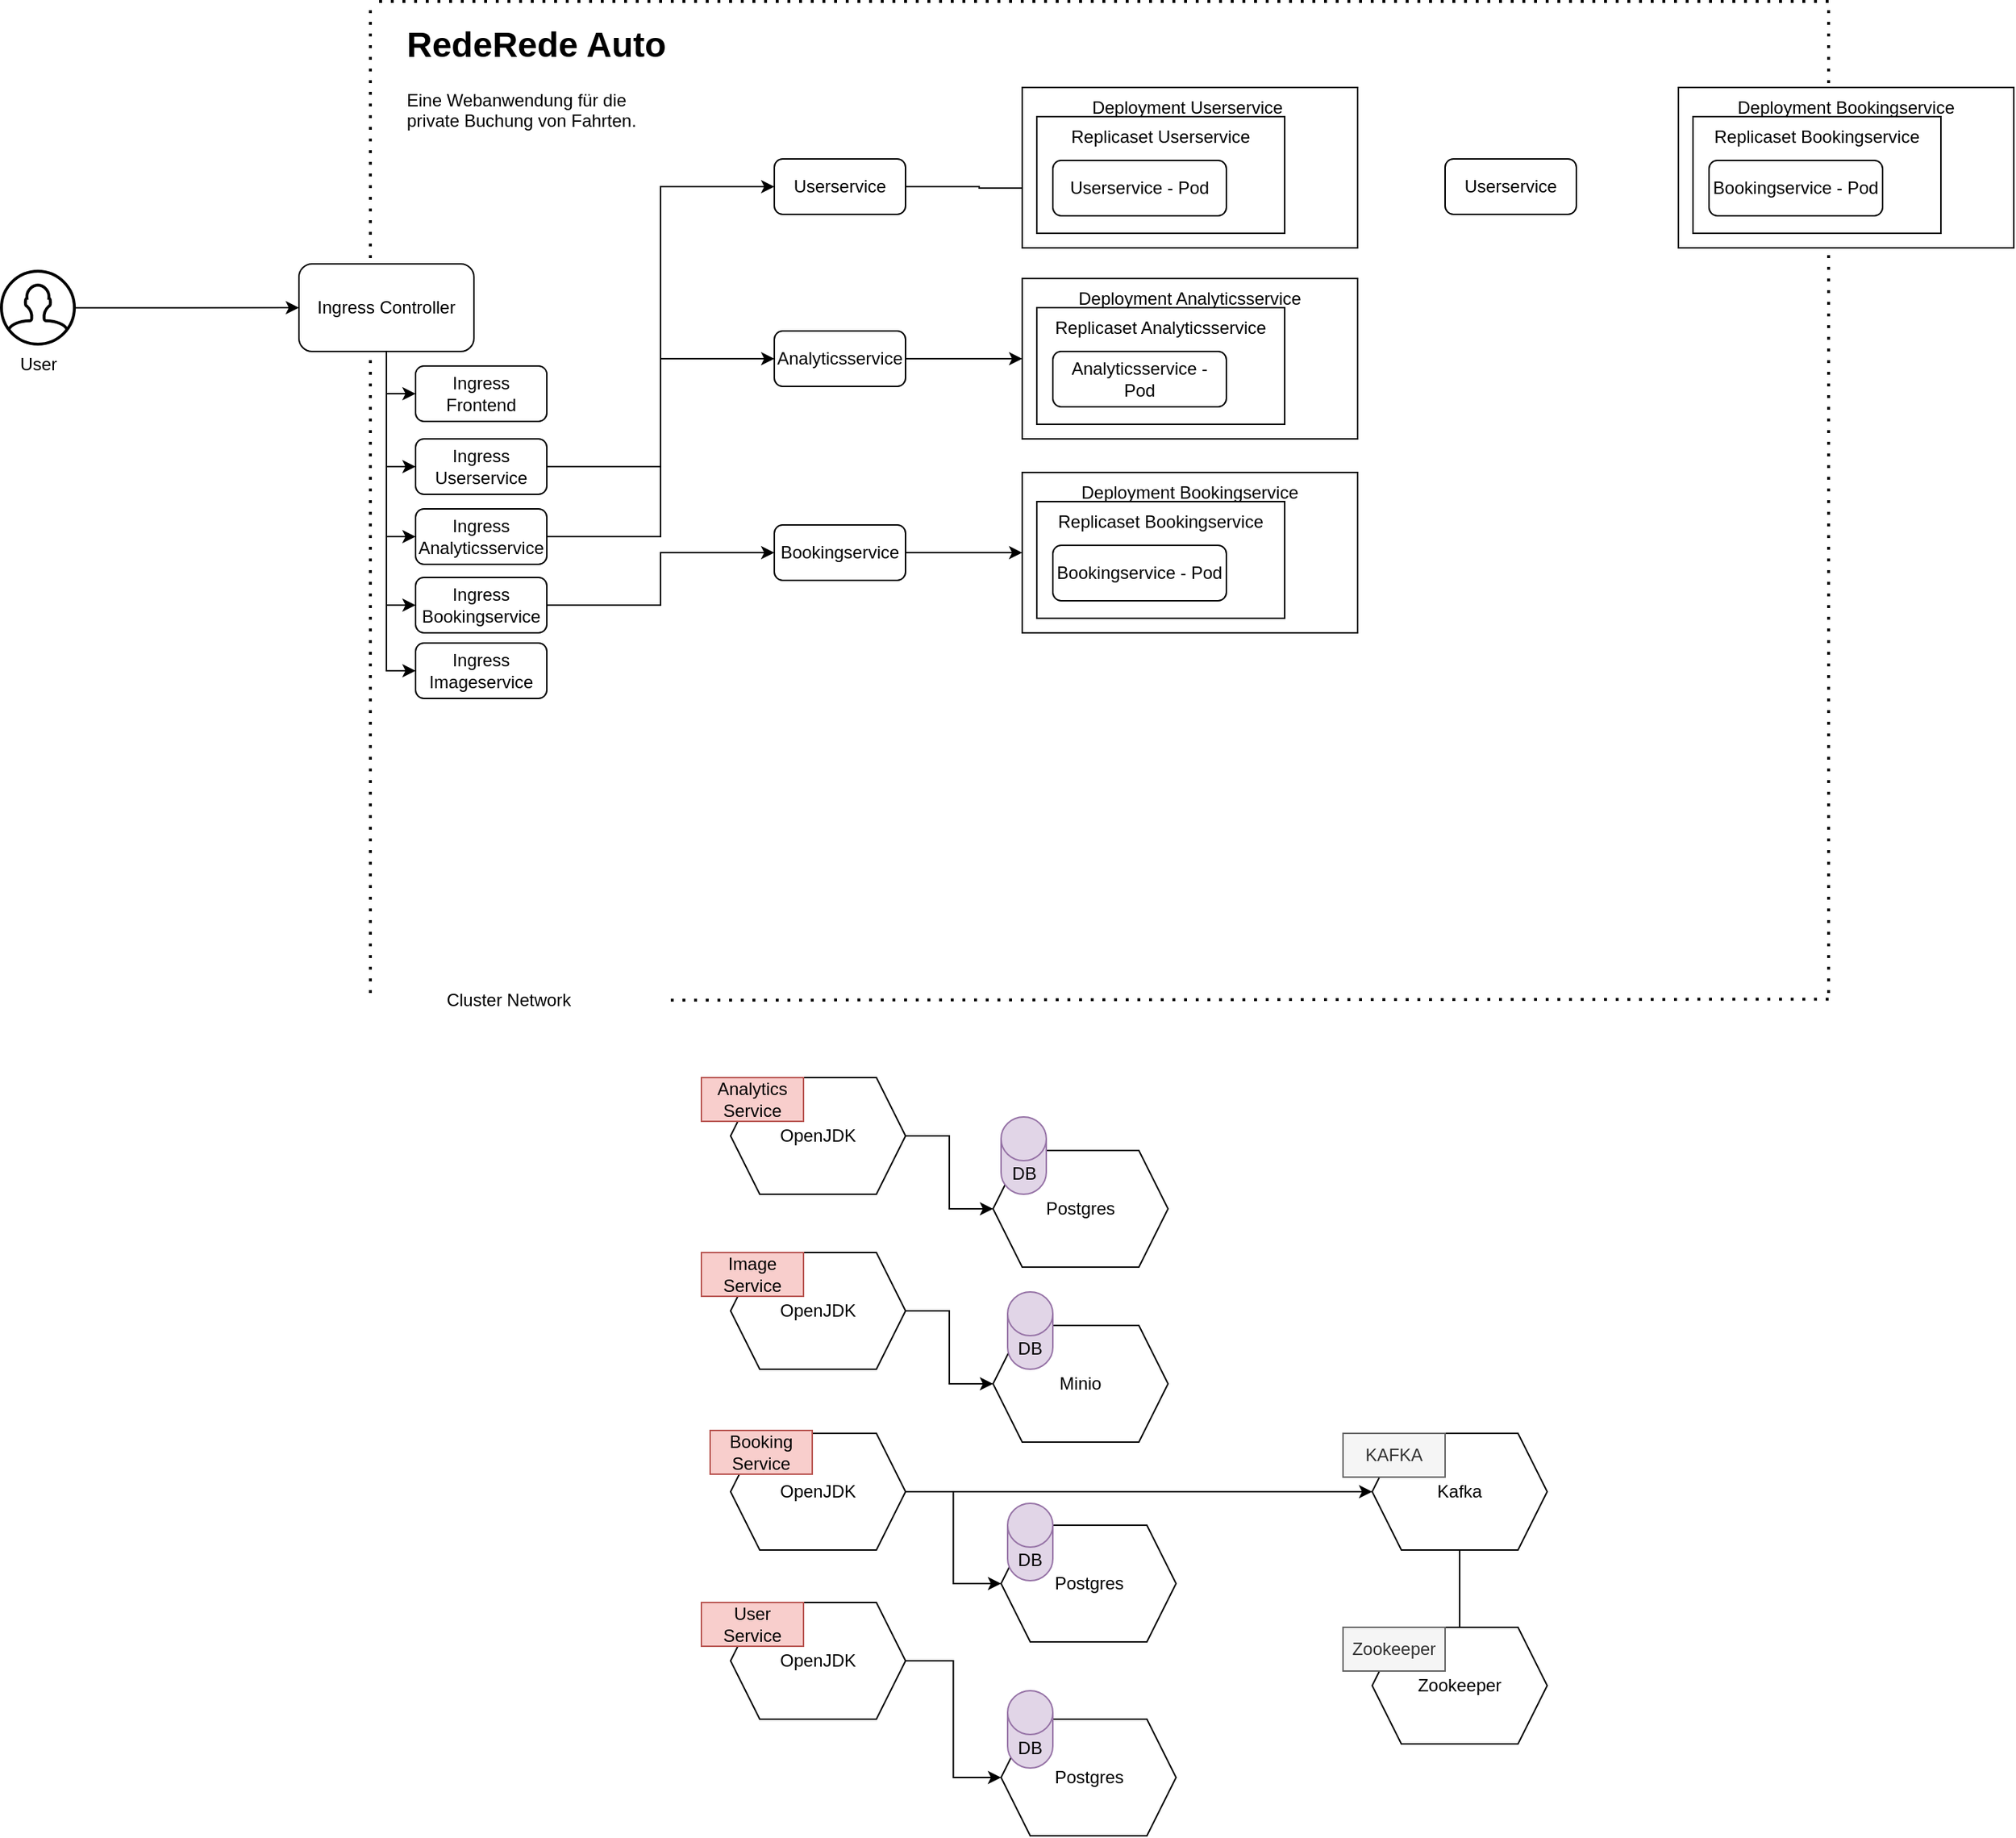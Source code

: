 <mxfile version="20.3.0" type="device"><diagram id="EnnGMFqGFjlySTpV-6oS" name="Seite-1"><mxGraphModel dx="3258" dy="1360" grid="1" gridSize="10" guides="1" tooltips="1" connect="1" arrows="1" fold="1" page="1" pageScale="1" pageWidth="827" pageHeight="1169" math="0" shadow="0"><root><mxCell id="0"/><mxCell id="1" parent="0"/><mxCell id="kcmOmSuq_RqTX71byDob-1" style="edgeStyle=orthogonalEdgeStyle;rounded=0;orthogonalLoop=1;jettySize=auto;html=1;entryX=0;entryY=0.5;entryDx=0;entryDy=0;fontSize=11;" edge="1" parent="1" source="kcmOmSuq_RqTX71byDob-2" target="kcmOmSuq_RqTX71byDob-33"><mxGeometry relative="1" as="geometry"/></mxCell><mxCell id="kcmOmSuq_RqTX71byDob-2" value="OpenJDK" style="shape=hexagon;perimeter=hexagonPerimeter2;whiteSpace=wrap;html=1;fixedSize=1;" vertex="1" parent="1"><mxGeometry x="280" y="910" width="120" height="80" as="geometry"/></mxCell><mxCell id="kcmOmSuq_RqTX71byDob-3" value="&lt;h1&gt;&lt;span style=&quot;background-color: initial;&quot;&gt;RedeRede Auto&lt;/span&gt;&lt;/h1&gt;&lt;div&gt;&lt;span style=&quot;background-color: initial;&quot;&gt;Eine Webanwendung für die private Buchung von Fahrten.&lt;/span&gt;&lt;/div&gt;" style="text;html=1;strokeColor=none;fillColor=none;spacing=5;spacingTop=-20;whiteSpace=wrap;overflow=hidden;rounded=0;" vertex="1" parent="1"><mxGeometry x="53" y="62" width="190" height="120" as="geometry"/></mxCell><mxCell id="kcmOmSuq_RqTX71byDob-4" value="" style="endArrow=none;dashed=1;html=1;dashPattern=1 3;strokeWidth=2;rounded=0;" edge="1" parent="1"><mxGeometry width="50" height="50" relative="1" as="geometry"><mxPoint x="1033.0" y="732" as="sourcePoint"/><mxPoint x="1033.0" y="52" as="targetPoint"/></mxGeometry></mxCell><mxCell id="kcmOmSuq_RqTX71byDob-5" value="" style="endArrow=none;dashed=1;html=1;dashPattern=1 3;strokeWidth=2;rounded=0;" edge="1" parent="1"><mxGeometry width="50" height="50" relative="1" as="geometry"><mxPoint x="33" y="732" as="sourcePoint"/><mxPoint x="33" y="52" as="targetPoint"/></mxGeometry></mxCell><mxCell id="kcmOmSuq_RqTX71byDob-6" value="" style="endArrow=none;dashed=1;html=1;dashPattern=1 3;strokeWidth=2;rounded=0;" edge="1" parent="1"><mxGeometry width="50" height="50" relative="1" as="geometry"><mxPoint x="1033.0" y="52" as="sourcePoint"/><mxPoint x="33" y="52" as="targetPoint"/></mxGeometry></mxCell><mxCell id="kcmOmSuq_RqTX71byDob-7" value="Cluster Network" style="text;html=1;strokeColor=none;fillColor=none;align=center;verticalAlign=middle;whiteSpace=wrap;rounded=0;labelBackgroundColor=#FFFFFF;" vertex="1" parent="1"><mxGeometry x="23" y="722" width="210" height="30" as="geometry"/></mxCell><mxCell id="kcmOmSuq_RqTX71byDob-8" value="" style="endArrow=none;dashed=1;html=1;dashPattern=1 3;strokeWidth=2;rounded=0;" edge="1" parent="1" target="kcmOmSuq_RqTX71byDob-7"><mxGeometry width="50" height="50" relative="1" as="geometry"><mxPoint x="1033.0" y="736.23" as="sourcePoint"/><mxPoint x="103" y="736.976" as="targetPoint"/></mxGeometry></mxCell><mxCell id="kcmOmSuq_RqTX71byDob-16" value="User" style="html=1;verticalLabelPosition=bottom;align=center;labelBackgroundColor=#ffffff;verticalAlign=top;strokeWidth=2;strokeColor=#000000;shadow=0;dashed=0;shape=mxgraph.ios7.icons.user;" vertex="1" parent="1"><mxGeometry x="-220" y="237" width="50" height="50" as="geometry"/></mxCell><mxCell id="kcmOmSuq_RqTX71byDob-17" value="" style="endArrow=classic;html=1;rounded=0;exitX=1.018;exitY=0.503;exitDx=0;exitDy=0;exitPerimeter=0;entryX=0;entryY=0.5;entryDx=0;entryDy=0;" edge="1" parent="1" source="kcmOmSuq_RqTX71byDob-16" target="kcmOmSuq_RqTX71byDob-48"><mxGeometry width="50" height="50" relative="1" as="geometry"><mxPoint x="-47" y="429" as="sourcePoint"/><mxPoint x="-27" y="449" as="targetPoint"/></mxGeometry></mxCell><mxCell id="kcmOmSuq_RqTX71byDob-21" style="edgeStyle=orthogonalEdgeStyle;rounded=0;orthogonalLoop=1;jettySize=auto;html=1;entryX=0;entryY=0.5;entryDx=0;entryDy=0;fontSize=11;" edge="1" parent="1" source="kcmOmSuq_RqTX71byDob-22" target="kcmOmSuq_RqTX71byDob-35"><mxGeometry relative="1" as="geometry"/></mxCell><mxCell id="kcmOmSuq_RqTX71byDob-22" value="OpenJDK" style="shape=hexagon;perimeter=hexagonPerimeter2;whiteSpace=wrap;html=1;fixedSize=1;" vertex="1" parent="1"><mxGeometry x="280" y="1150" width="120" height="80" as="geometry"/></mxCell><mxCell id="kcmOmSuq_RqTX71byDob-23" style="edgeStyle=orthogonalEdgeStyle;rounded=0;orthogonalLoop=1;jettySize=auto;html=1;entryX=0;entryY=0.5;entryDx=0;entryDy=0;fontSize=11;" edge="1" parent="1" source="kcmOmSuq_RqTX71byDob-24" target="kcmOmSuq_RqTX71byDob-34"><mxGeometry relative="1" as="geometry"/></mxCell><mxCell id="kcmOmSuq_RqTX71byDob-24" value="OpenJDK" style="shape=hexagon;perimeter=hexagonPerimeter2;whiteSpace=wrap;html=1;fixedSize=1;" vertex="1" parent="1"><mxGeometry x="280" y="790" width="120" height="80" as="geometry"/></mxCell><mxCell id="kcmOmSuq_RqTX71byDob-25" value="User Service" style="rounded=0;whiteSpace=wrap;html=1;fillColor=#f8cecc;strokeColor=#b85450;fontColor=#000000;imageWidth=24;" vertex="1" parent="1"><mxGeometry x="260" y="1150" width="70" height="30" as="geometry"/></mxCell><mxCell id="kcmOmSuq_RqTX71byDob-26" value="Analytics Service" style="rounded=0;whiteSpace=wrap;html=1;fillColor=#f8cecc;strokeColor=#b85450;fontColor=#000000;imageWidth=24;" vertex="1" parent="1"><mxGeometry x="260" y="790" width="70" height="30" as="geometry"/></mxCell><mxCell id="kcmOmSuq_RqTX71byDob-27" style="edgeStyle=orthogonalEdgeStyle;rounded=0;orthogonalLoop=1;jettySize=auto;html=1;entryX=0;entryY=0.5;entryDx=0;entryDy=0;fontSize=11;" edge="1" parent="1" source="kcmOmSuq_RqTX71byDob-29" target="kcmOmSuq_RqTX71byDob-32"><mxGeometry relative="1" as="geometry"/></mxCell><mxCell id="kcmOmSuq_RqTX71byDob-28" style="edgeStyle=orthogonalEdgeStyle;rounded=0;orthogonalLoop=1;jettySize=auto;html=1;entryX=0;entryY=0.5;entryDx=0;entryDy=0;fontSize=11;" edge="1" parent="1" source="kcmOmSuq_RqTX71byDob-29" target="kcmOmSuq_RqTX71byDob-41"><mxGeometry relative="1" as="geometry"/></mxCell><mxCell id="kcmOmSuq_RqTX71byDob-29" value="OpenJDK" style="shape=hexagon;perimeter=hexagonPerimeter2;whiteSpace=wrap;html=1;fixedSize=1;" vertex="1" parent="1"><mxGeometry x="280" y="1034" width="120" height="80" as="geometry"/></mxCell><mxCell id="kcmOmSuq_RqTX71byDob-30" value="Booking Service" style="rounded=0;whiteSpace=wrap;html=1;fillColor=#f8cecc;strokeColor=#b85450;fontColor=#000000;imageWidth=24;" vertex="1" parent="1"><mxGeometry x="266" y="1032" width="70" height="30" as="geometry"/></mxCell><mxCell id="kcmOmSuq_RqTX71byDob-31" value="Image Service" style="rounded=0;whiteSpace=wrap;html=1;fillColor=#f8cecc;strokeColor=#b85450;fontColor=#000000;imageWidth=24;" vertex="1" parent="1"><mxGeometry x="260" y="910" width="70" height="30" as="geometry"/></mxCell><mxCell id="kcmOmSuq_RqTX71byDob-32" value="Postgres" style="shape=hexagon;perimeter=hexagonPerimeter2;whiteSpace=wrap;html=1;fixedSize=1;" vertex="1" parent="1"><mxGeometry x="465.5" y="1097" width="120" height="80" as="geometry"/></mxCell><mxCell id="kcmOmSuq_RqTX71byDob-33" value="Minio" style="shape=hexagon;perimeter=hexagonPerimeter2;whiteSpace=wrap;html=1;fixedSize=1;" vertex="1" parent="1"><mxGeometry x="460" y="960" width="120" height="80" as="geometry"/></mxCell><mxCell id="kcmOmSuq_RqTX71byDob-34" value="Postgres" style="shape=hexagon;perimeter=hexagonPerimeter2;whiteSpace=wrap;html=1;fixedSize=1;" vertex="1" parent="1"><mxGeometry x="460" y="840" width="120" height="80" as="geometry"/></mxCell><mxCell id="kcmOmSuq_RqTX71byDob-35" value="Postgres" style="shape=hexagon;perimeter=hexagonPerimeter2;whiteSpace=wrap;html=1;fixedSize=1;" vertex="1" parent="1"><mxGeometry x="465.5" y="1230" width="120" height="80" as="geometry"/></mxCell><mxCell id="kcmOmSuq_RqTX71byDob-36" value="DB" style="shape=cylinder3;whiteSpace=wrap;html=1;boundedLbl=1;backgroundOutline=1;size=15;fillColor=#e1d5e7;strokeColor=#9673a6;" vertex="1" parent="1"><mxGeometry x="470" y="937" width="31" height="53" as="geometry"/></mxCell><mxCell id="kcmOmSuq_RqTX71byDob-37" value="DB" style="shape=cylinder3;whiteSpace=wrap;html=1;boundedLbl=1;backgroundOutline=1;size=15;fillColor=#e1d5e7;strokeColor=#9673a6;" vertex="1" parent="1"><mxGeometry x="470" y="1210.5" width="31" height="53" as="geometry"/></mxCell><mxCell id="kcmOmSuq_RqTX71byDob-38" value="DB" style="shape=cylinder3;whiteSpace=wrap;html=1;boundedLbl=1;backgroundOutline=1;size=15;fillColor=#e1d5e7;strokeColor=#9673a6;" vertex="1" parent="1"><mxGeometry x="470" y="1082" width="31" height="53" as="geometry"/></mxCell><mxCell id="kcmOmSuq_RqTX71byDob-39" value="DB" style="shape=cylinder3;whiteSpace=wrap;html=1;boundedLbl=1;backgroundOutline=1;size=15;fillColor=#e1d5e7;strokeColor=#9673a6;" vertex="1" parent="1"><mxGeometry x="465.5" y="817" width="31" height="53" as="geometry"/></mxCell><mxCell id="kcmOmSuq_RqTX71byDob-40" style="edgeStyle=orthogonalEdgeStyle;rounded=0;orthogonalLoop=1;jettySize=auto;html=1;entryX=0.5;entryY=0;entryDx=0;entryDy=0;fontSize=11;endArrow=none;endFill=0;" edge="1" parent="1" source="kcmOmSuq_RqTX71byDob-41" target="kcmOmSuq_RqTX71byDob-43"><mxGeometry relative="1" as="geometry"/></mxCell><mxCell id="kcmOmSuq_RqTX71byDob-41" value="Kafka" style="shape=hexagon;perimeter=hexagonPerimeter2;whiteSpace=wrap;html=1;fixedSize=1;" vertex="1" parent="1"><mxGeometry x="720" y="1034" width="120" height="80" as="geometry"/></mxCell><mxCell id="kcmOmSuq_RqTX71byDob-42" value="KAFKA" style="rounded=0;whiteSpace=wrap;html=1;fillColor=#f5f5f5;fontColor=#333333;strokeColor=#666666;" vertex="1" parent="1"><mxGeometry x="700" y="1034" width="70" height="30" as="geometry"/></mxCell><mxCell id="kcmOmSuq_RqTX71byDob-43" value="Zookeeper" style="shape=hexagon;perimeter=hexagonPerimeter2;whiteSpace=wrap;html=1;fixedSize=1;" vertex="1" parent="1"><mxGeometry x="720" y="1167" width="120" height="80" as="geometry"/></mxCell><mxCell id="kcmOmSuq_RqTX71byDob-44" value="Zookeeper" style="rounded=0;whiteSpace=wrap;html=1;fillColor=#f5f5f5;fontColor=#333333;strokeColor=#666666;" vertex="1" parent="1"><mxGeometry x="700" y="1167" width="70" height="30" as="geometry"/></mxCell><mxCell id="kcmOmSuq_RqTX71byDob-59" style="edgeStyle=orthogonalEdgeStyle;rounded=0;orthogonalLoop=1;jettySize=auto;html=1;entryX=0;entryY=0.5;entryDx=0;entryDy=0;" edge="1" parent="1" source="kcmOmSuq_RqTX71byDob-48" target="kcmOmSuq_RqTX71byDob-49"><mxGeometry relative="1" as="geometry"/></mxCell><mxCell id="kcmOmSuq_RqTX71byDob-60" style="edgeStyle=orthogonalEdgeStyle;rounded=0;orthogonalLoop=1;jettySize=auto;html=1;entryX=0;entryY=0.5;entryDx=0;entryDy=0;" edge="1" parent="1" source="kcmOmSuq_RqTX71byDob-48" target="kcmOmSuq_RqTX71byDob-50"><mxGeometry relative="1" as="geometry"/></mxCell><mxCell id="kcmOmSuq_RqTX71byDob-62" style="edgeStyle=orthogonalEdgeStyle;rounded=0;orthogonalLoop=1;jettySize=auto;html=1;entryX=0;entryY=0.5;entryDx=0;entryDy=0;" edge="1" parent="1" source="kcmOmSuq_RqTX71byDob-48" target="kcmOmSuq_RqTX71byDob-51"><mxGeometry relative="1" as="geometry"/></mxCell><mxCell id="kcmOmSuq_RqTX71byDob-63" style="edgeStyle=orthogonalEdgeStyle;rounded=0;orthogonalLoop=1;jettySize=auto;html=1;entryX=0;entryY=0.5;entryDx=0;entryDy=0;" edge="1" parent="1" source="kcmOmSuq_RqTX71byDob-48" target="kcmOmSuq_RqTX71byDob-52"><mxGeometry relative="1" as="geometry"/></mxCell><mxCell id="kcmOmSuq_RqTX71byDob-64" style="edgeStyle=orthogonalEdgeStyle;rounded=0;orthogonalLoop=1;jettySize=auto;html=1;entryX=0;entryY=0.5;entryDx=0;entryDy=0;" edge="1" parent="1" source="kcmOmSuq_RqTX71byDob-48" target="kcmOmSuq_RqTX71byDob-53"><mxGeometry relative="1" as="geometry"/></mxCell><mxCell id="kcmOmSuq_RqTX71byDob-48" value="Ingress Controller" style="rounded=1;whiteSpace=wrap;html=1;" vertex="1" parent="1"><mxGeometry x="-16" y="232" width="120" height="60" as="geometry"/></mxCell><mxCell id="kcmOmSuq_RqTX71byDob-49" value="Ingress Frontend" style="rounded=1;whiteSpace=wrap;html=1;" vertex="1" parent="1"><mxGeometry x="64" y="302" width="90" height="38" as="geometry"/></mxCell><mxCell id="kcmOmSuq_RqTX71byDob-66" style="edgeStyle=orthogonalEdgeStyle;rounded=0;orthogonalLoop=1;jettySize=auto;html=1;entryX=0;entryY=0.5;entryDx=0;entryDy=0;" edge="1" parent="1" source="kcmOmSuq_RqTX71byDob-50" target="kcmOmSuq_RqTX71byDob-54"><mxGeometry relative="1" as="geometry"/></mxCell><mxCell id="kcmOmSuq_RqTX71byDob-50" value="Ingress Userservice" style="rounded=1;whiteSpace=wrap;html=1;" vertex="1" parent="1"><mxGeometry x="64" y="352" width="90" height="38" as="geometry"/></mxCell><mxCell id="kcmOmSuq_RqTX71byDob-72" style="edgeStyle=orthogonalEdgeStyle;rounded=0;orthogonalLoop=1;jettySize=auto;html=1;entryX=0;entryY=0.5;entryDx=0;entryDy=0;" edge="1" parent="1" source="kcmOmSuq_RqTX71byDob-51" target="kcmOmSuq_RqTX71byDob-68"><mxGeometry relative="1" as="geometry"/></mxCell><mxCell id="kcmOmSuq_RqTX71byDob-51" value="Ingress Analyticsservice" style="rounded=1;whiteSpace=wrap;html=1;" vertex="1" parent="1"><mxGeometry x="64" y="400" width="90" height="38" as="geometry"/></mxCell><mxCell id="kcmOmSuq_RqTX71byDob-79" style="edgeStyle=orthogonalEdgeStyle;rounded=0;orthogonalLoop=1;jettySize=auto;html=1;entryX=0;entryY=0.5;entryDx=0;entryDy=0;" edge="1" parent="1" source="kcmOmSuq_RqTX71byDob-52" target="kcmOmSuq_RqTX71byDob-77"><mxGeometry relative="1" as="geometry"/></mxCell><mxCell id="kcmOmSuq_RqTX71byDob-52" value="Ingress Bookingservice" style="rounded=1;whiteSpace=wrap;html=1;" vertex="1" parent="1"><mxGeometry x="64" y="447" width="90" height="38" as="geometry"/></mxCell><mxCell id="kcmOmSuq_RqTX71byDob-53" value="Ingress Imageservice" style="rounded=1;whiteSpace=wrap;html=1;" vertex="1" parent="1"><mxGeometry x="64" y="492" width="90" height="38" as="geometry"/></mxCell><mxCell id="kcmOmSuq_RqTX71byDob-67" style="edgeStyle=orthogonalEdgeStyle;rounded=0;orthogonalLoop=1;jettySize=auto;html=1;entryX=0;entryY=0.5;entryDx=0;entryDy=0;" edge="1" parent="1" source="kcmOmSuq_RqTX71byDob-54" target="kcmOmSuq_RqTX71byDob-57"><mxGeometry relative="1" as="geometry"/></mxCell><mxCell id="kcmOmSuq_RqTX71byDob-54" value="Userservice" style="rounded=1;whiteSpace=wrap;html=1;" vertex="1" parent="1"><mxGeometry x="310" y="160" width="90" height="38" as="geometry"/></mxCell><mxCell id="kcmOmSuq_RqTX71byDob-55" value="Deployment Userservice&amp;nbsp;" style="rounded=0;whiteSpace=wrap;html=1;verticalAlign=top;" vertex="1" parent="1"><mxGeometry x="480" y="111" width="230" height="110" as="geometry"/></mxCell><mxCell id="kcmOmSuq_RqTX71byDob-56" value="Replicaset Userservice" style="rounded=0;whiteSpace=wrap;html=1;verticalAlign=top;" vertex="1" parent="1"><mxGeometry x="490" y="131" width="170" height="80" as="geometry"/></mxCell><mxCell id="kcmOmSuq_RqTX71byDob-57" value="Userservice - Pod" style="rounded=1;whiteSpace=wrap;html=1;" vertex="1" parent="1"><mxGeometry x="501" y="161" width="119" height="38" as="geometry"/></mxCell><mxCell id="kcmOmSuq_RqTX71byDob-73" style="edgeStyle=orthogonalEdgeStyle;rounded=0;orthogonalLoop=1;jettySize=auto;html=1;entryX=0;entryY=0.5;entryDx=0;entryDy=0;" edge="1" parent="1" source="kcmOmSuq_RqTX71byDob-68" target="kcmOmSuq_RqTX71byDob-69"><mxGeometry relative="1" as="geometry"/></mxCell><mxCell id="kcmOmSuq_RqTX71byDob-68" value="Analyticsservice" style="rounded=1;whiteSpace=wrap;html=1;" vertex="1" parent="1"><mxGeometry x="310" y="278" width="90" height="38" as="geometry"/></mxCell><mxCell id="kcmOmSuq_RqTX71byDob-69" value="Deployment Analyticsservice" style="rounded=0;whiteSpace=wrap;html=1;verticalAlign=top;" vertex="1" parent="1"><mxGeometry x="480" y="242" width="230" height="110" as="geometry"/></mxCell><mxCell id="kcmOmSuq_RqTX71byDob-70" value="Replicaset Analyticsservice" style="rounded=0;whiteSpace=wrap;html=1;verticalAlign=top;" vertex="1" parent="1"><mxGeometry x="490" y="262" width="170" height="80" as="geometry"/></mxCell><mxCell id="kcmOmSuq_RqTX71byDob-71" value="Analyticsservice - Pod" style="rounded=1;whiteSpace=wrap;html=1;" vertex="1" parent="1"><mxGeometry x="501" y="292" width="119" height="38" as="geometry"/></mxCell><mxCell id="kcmOmSuq_RqTX71byDob-74" value="Deployment Bookingservice" style="rounded=0;whiteSpace=wrap;html=1;verticalAlign=top;" vertex="1" parent="1"><mxGeometry x="480" y="375" width="230" height="110" as="geometry"/></mxCell><mxCell id="kcmOmSuq_RqTX71byDob-75" value="Replicaset Bookingservice" style="rounded=0;whiteSpace=wrap;html=1;verticalAlign=top;" vertex="1" parent="1"><mxGeometry x="490" y="395" width="170" height="80" as="geometry"/></mxCell><mxCell id="kcmOmSuq_RqTX71byDob-76" value="Bookingservice - Pod" style="rounded=1;whiteSpace=wrap;html=1;" vertex="1" parent="1"><mxGeometry x="501" y="425" width="119" height="38" as="geometry"/></mxCell><mxCell id="kcmOmSuq_RqTX71byDob-78" style="edgeStyle=orthogonalEdgeStyle;rounded=0;orthogonalLoop=1;jettySize=auto;html=1;entryX=0;entryY=0.5;entryDx=0;entryDy=0;" edge="1" parent="1" source="kcmOmSuq_RqTX71byDob-77" target="kcmOmSuq_RqTX71byDob-74"><mxGeometry relative="1" as="geometry"/></mxCell><mxCell id="kcmOmSuq_RqTX71byDob-77" value="Bookingservice" style="rounded=1;whiteSpace=wrap;html=1;" vertex="1" parent="1"><mxGeometry x="310" y="411" width="90" height="38" as="geometry"/></mxCell><mxCell id="kcmOmSuq_RqTX71byDob-83" value="Deployment Bookingservice" style="rounded=0;whiteSpace=wrap;html=1;verticalAlign=top;" vertex="1" parent="1"><mxGeometry x="930" y="111" width="230" height="110" as="geometry"/></mxCell><mxCell id="kcmOmSuq_RqTX71byDob-84" value="Replicaset Bookingservice" style="rounded=0;whiteSpace=wrap;html=1;verticalAlign=top;" vertex="1" parent="1"><mxGeometry x="940" y="131" width="170" height="80" as="geometry"/></mxCell><mxCell id="kcmOmSuq_RqTX71byDob-85" value="Bookingservice - Pod" style="rounded=1;whiteSpace=wrap;html=1;" vertex="1" parent="1"><mxGeometry x="951" y="161" width="119" height="38" as="geometry"/></mxCell><mxCell id="kcmOmSuq_RqTX71byDob-86" value="Userservice" style="rounded=1;whiteSpace=wrap;html=1;" vertex="1" parent="1"><mxGeometry x="770" y="160" width="90" height="38" as="geometry"/></mxCell></root></mxGraphModel></diagram></mxfile>